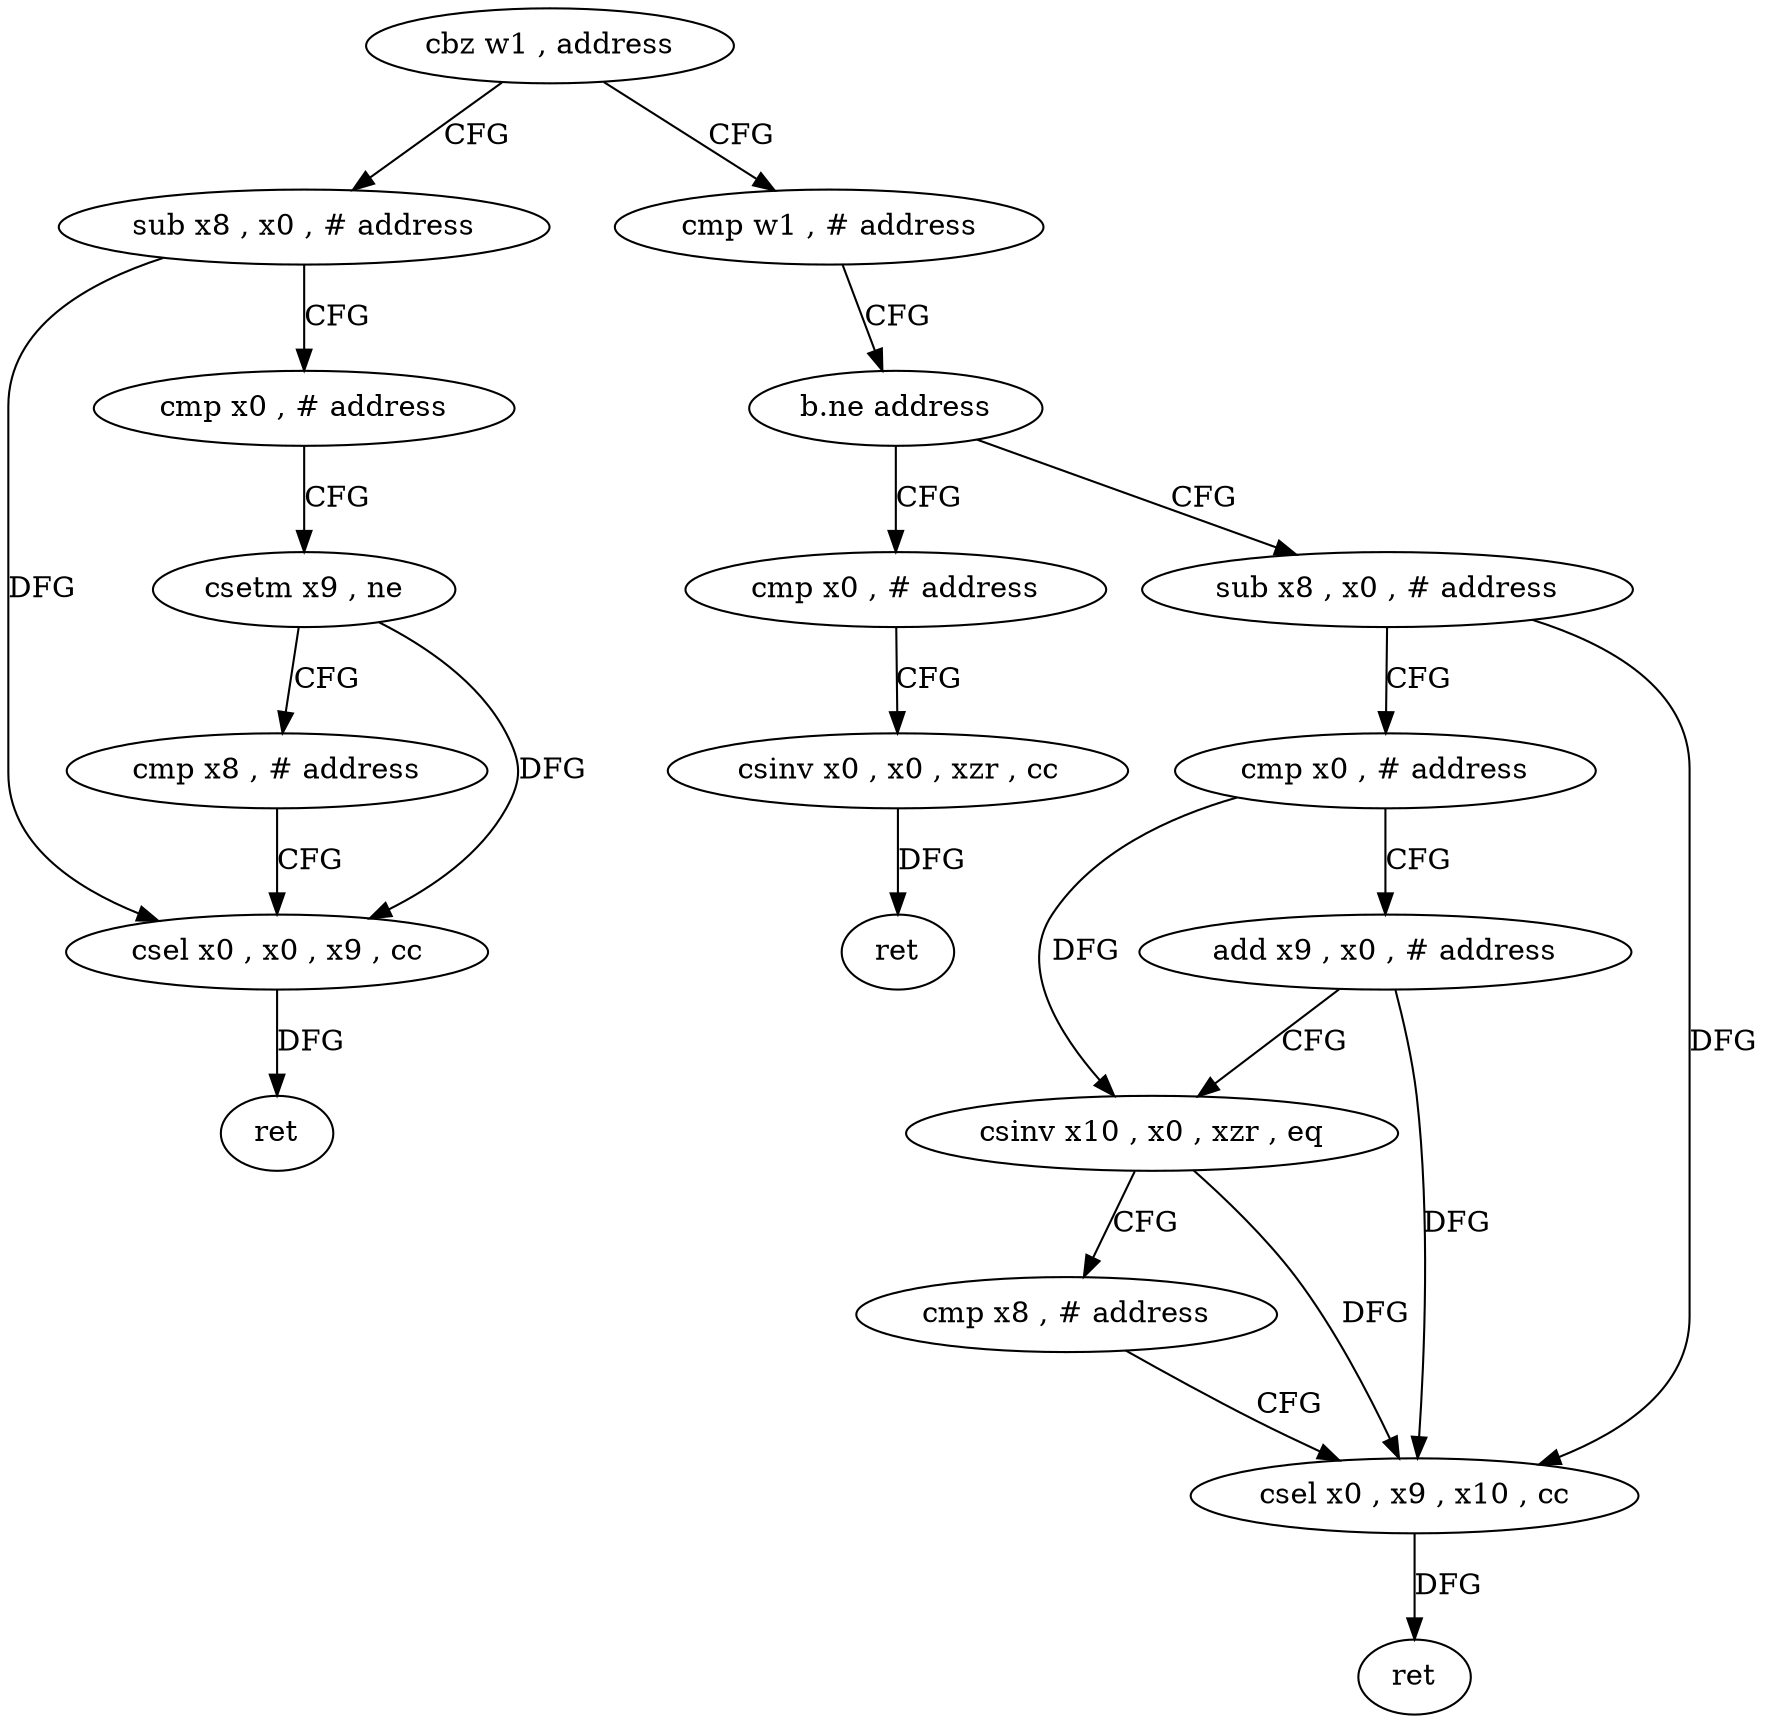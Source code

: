 digraph "func" {
"4299256" [label = "cbz w1 , address" ]
"4299296" [label = "sub x8 , x0 , # address" ]
"4299260" [label = "cmp w1 , # address" ]
"4299300" [label = "cmp x0 , # address" ]
"4299304" [label = "csetm x9 , ne" ]
"4299308" [label = "cmp x8 , # address" ]
"4299312" [label = "csel x0 , x0 , x9 , cc" ]
"4299316" [label = "ret" ]
"4299264" [label = "b.ne address" ]
"4299320" [label = "cmp x0 , # address" ]
"4299268" [label = "sub x8 , x0 , # address" ]
"4299324" [label = "csinv x0 , x0 , xzr , cc" ]
"4299328" [label = "ret" ]
"4299272" [label = "cmp x0 , # address" ]
"4299276" [label = "add x9 , x0 , # address" ]
"4299280" [label = "csinv x10 , x0 , xzr , eq" ]
"4299284" [label = "cmp x8 , # address" ]
"4299288" [label = "csel x0 , x9 , x10 , cc" ]
"4299292" [label = "ret" ]
"4299256" -> "4299296" [ label = "CFG" ]
"4299256" -> "4299260" [ label = "CFG" ]
"4299296" -> "4299300" [ label = "CFG" ]
"4299296" -> "4299312" [ label = "DFG" ]
"4299260" -> "4299264" [ label = "CFG" ]
"4299300" -> "4299304" [ label = "CFG" ]
"4299304" -> "4299308" [ label = "CFG" ]
"4299304" -> "4299312" [ label = "DFG" ]
"4299308" -> "4299312" [ label = "CFG" ]
"4299312" -> "4299316" [ label = "DFG" ]
"4299264" -> "4299320" [ label = "CFG" ]
"4299264" -> "4299268" [ label = "CFG" ]
"4299320" -> "4299324" [ label = "CFG" ]
"4299268" -> "4299272" [ label = "CFG" ]
"4299268" -> "4299288" [ label = "DFG" ]
"4299324" -> "4299328" [ label = "DFG" ]
"4299272" -> "4299276" [ label = "CFG" ]
"4299272" -> "4299280" [ label = "DFG" ]
"4299276" -> "4299280" [ label = "CFG" ]
"4299276" -> "4299288" [ label = "DFG" ]
"4299280" -> "4299284" [ label = "CFG" ]
"4299280" -> "4299288" [ label = "DFG" ]
"4299284" -> "4299288" [ label = "CFG" ]
"4299288" -> "4299292" [ label = "DFG" ]
}
